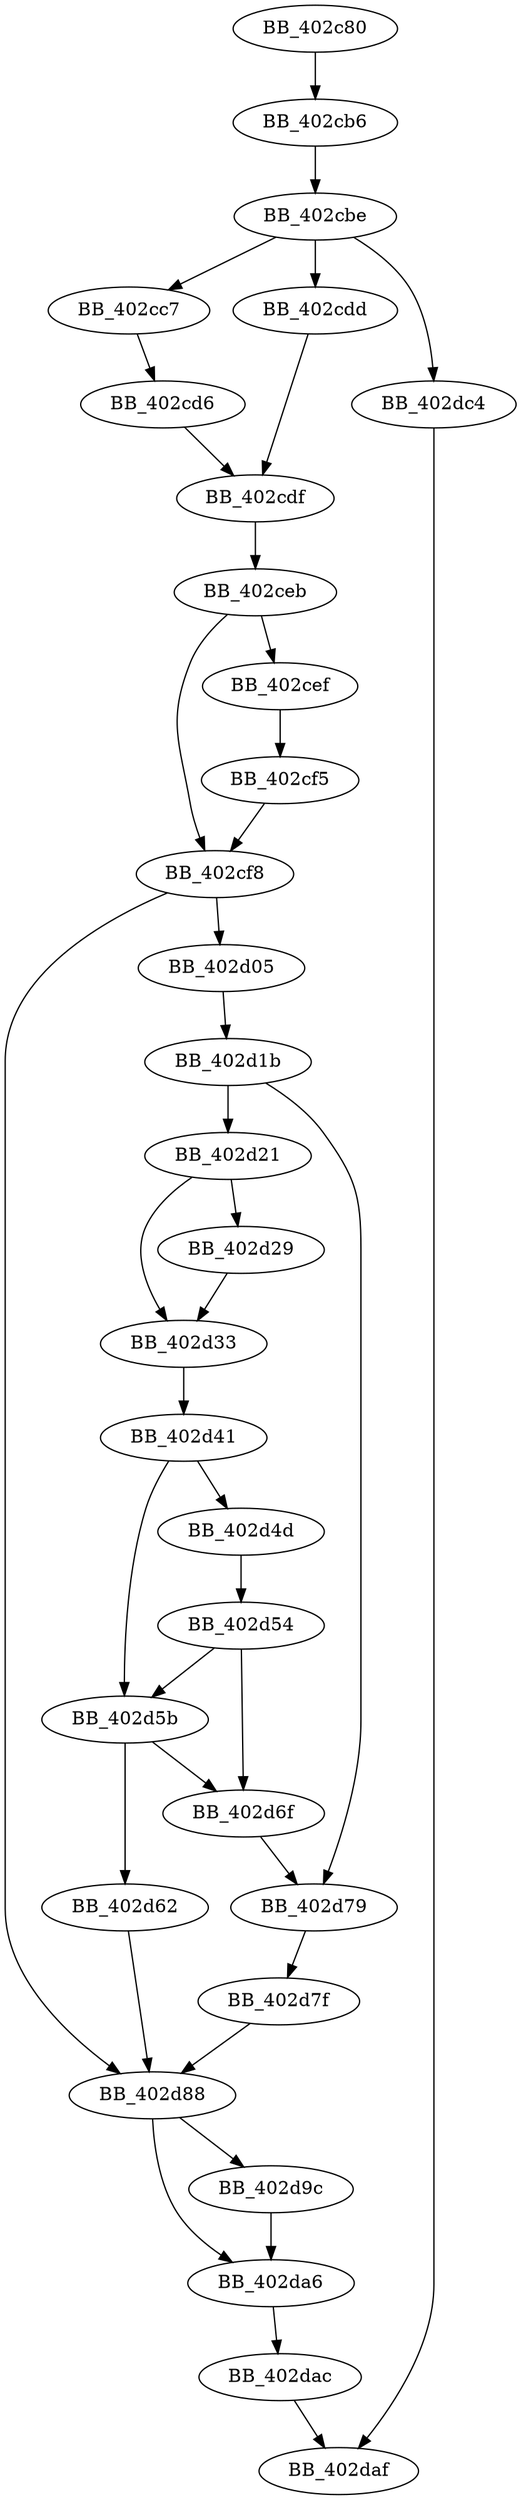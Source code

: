 DiGraph sub_402C80{
BB_402c80->BB_402cb6
BB_402cb6->BB_402cbe
BB_402cbe->BB_402cc7
BB_402cbe->BB_402cdd
BB_402cbe->BB_402dc4
BB_402cc7->BB_402cd6
BB_402cd6->BB_402cdf
BB_402cdd->BB_402cdf
BB_402cdf->BB_402ceb
BB_402ceb->BB_402cef
BB_402ceb->BB_402cf8
BB_402cef->BB_402cf5
BB_402cf5->BB_402cf8
BB_402cf8->BB_402d05
BB_402cf8->BB_402d88
BB_402d05->BB_402d1b
BB_402d1b->BB_402d21
BB_402d1b->BB_402d79
BB_402d21->BB_402d29
BB_402d21->BB_402d33
BB_402d29->BB_402d33
BB_402d33->BB_402d41
BB_402d41->BB_402d4d
BB_402d41->BB_402d5b
BB_402d4d->BB_402d54
BB_402d54->BB_402d5b
BB_402d54->BB_402d6f
BB_402d5b->BB_402d62
BB_402d5b->BB_402d6f
BB_402d62->BB_402d88
BB_402d6f->BB_402d79
BB_402d79->BB_402d7f
BB_402d7f->BB_402d88
BB_402d88->BB_402d9c
BB_402d88->BB_402da6
BB_402d9c->BB_402da6
BB_402da6->BB_402dac
BB_402dac->BB_402daf
BB_402dc4->BB_402daf
}
